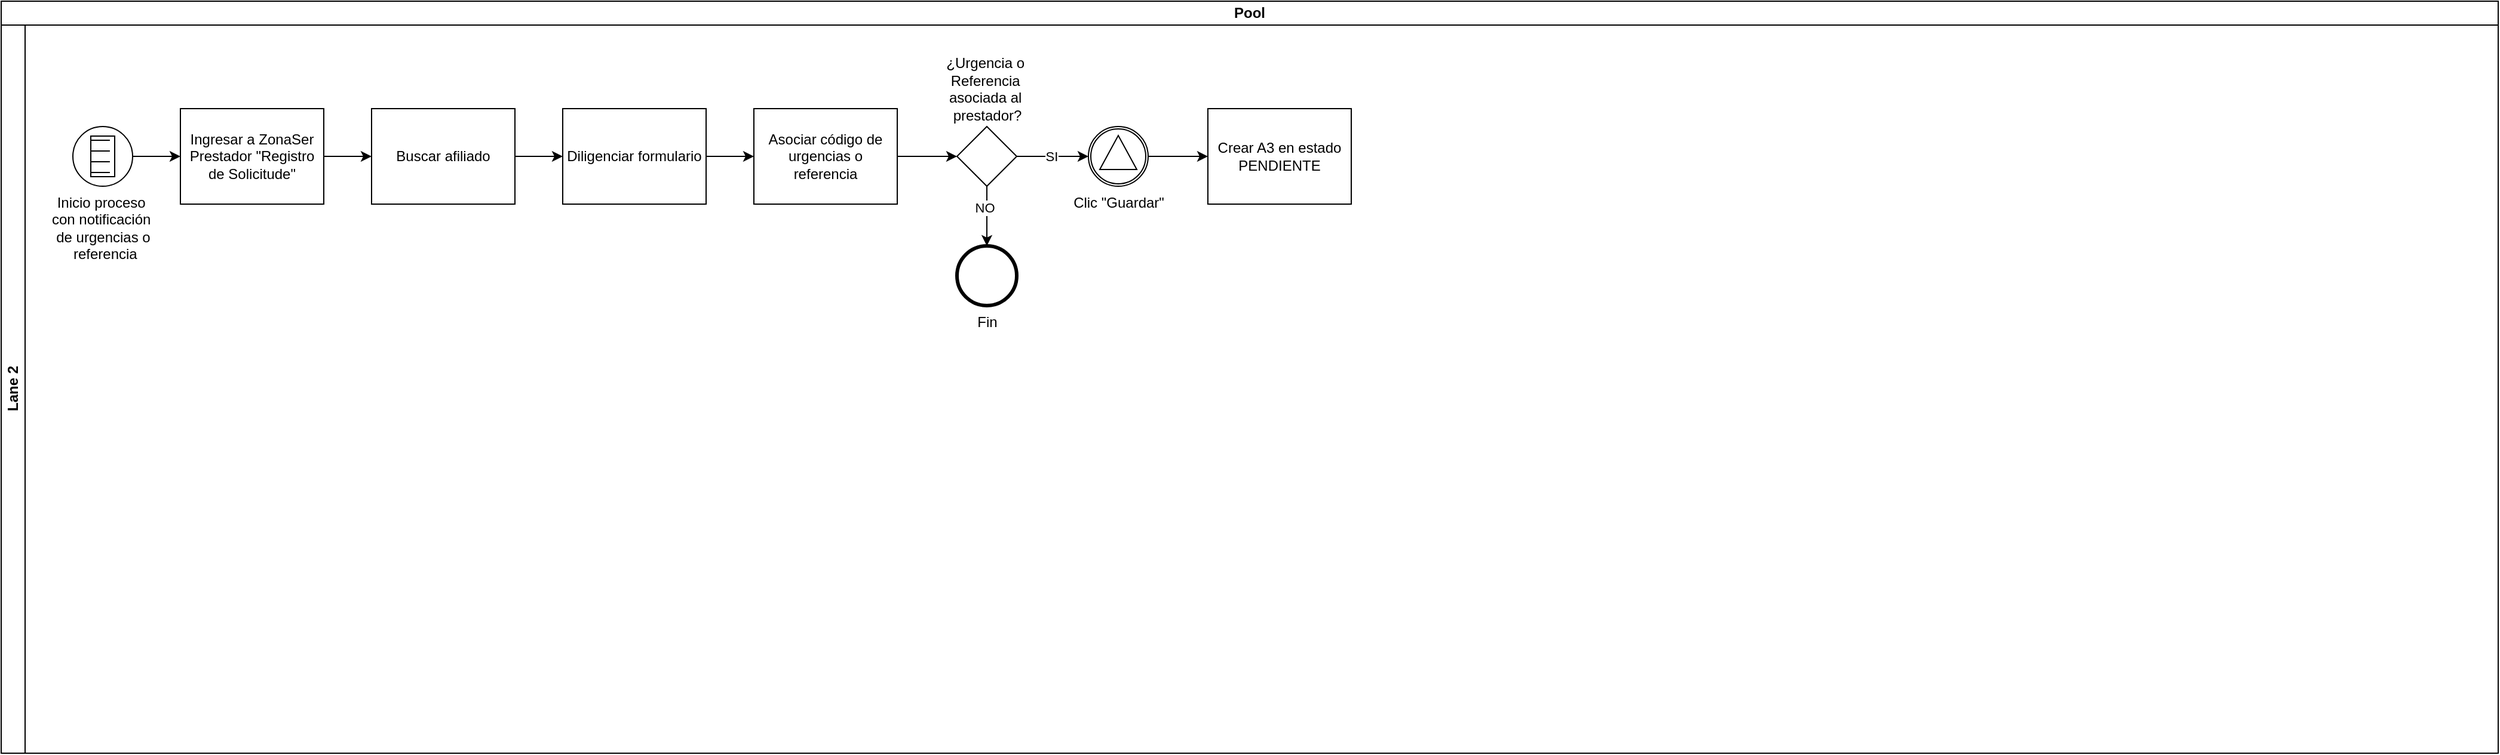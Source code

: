 <mxfile version="26.0.16">
  <diagram name="Página-1" id="IlgPHUIr30ymX8XfOESt">
    <mxGraphModel dx="1434" dy="746" grid="1" gridSize="10" guides="1" tooltips="1" connect="1" arrows="1" fold="1" page="1" pageScale="1" pageWidth="2910" pageHeight="1030" math="0" shadow="0">
      <root>
        <mxCell id="0" />
        <mxCell id="1" parent="0" />
        <mxCell id="atKFINVoUCp-cOblMxAU-1" value="Pool" style="swimlane;html=1;childLayout=stackLayout;resizeParent=1;resizeParentMax=0;horizontal=1;startSize=20;horizontalStack=0;whiteSpace=wrap;" vertex="1" parent="1">
          <mxGeometry x="70" y="60" width="2090" height="630" as="geometry" />
        </mxCell>
        <mxCell id="atKFINVoUCp-cOblMxAU-3" value="Lane 2" style="swimlane;html=1;startSize=20;horizontal=0;" vertex="1" parent="atKFINVoUCp-cOblMxAU-1">
          <mxGeometry y="20" width="2090" height="610" as="geometry" />
        </mxCell>
        <mxCell id="atKFINVoUCp-cOblMxAU-7" value="Inicio proceso&amp;nbsp;&lt;div&gt;con notificación&amp;nbsp;&lt;div&gt;de urgencias o&lt;/div&gt;&lt;div&gt;&amp;nbsp;referencia&lt;/div&gt;&lt;/div&gt;" style="points=[[0.145,0.145,0],[0.5,0,0],[0.855,0.145,0],[1,0.5,0],[0.855,0.855,0],[0.5,1,0],[0.145,0.855,0],[0,0.5,0]];shape=mxgraph.bpmn.event;html=1;verticalLabelPosition=bottom;labelBackgroundColor=#ffffff;verticalAlign=top;align=center;perimeter=ellipsePerimeter;outlineConnect=0;aspect=fixed;outline=standard;symbol=conditional;" vertex="1" parent="atKFINVoUCp-cOblMxAU-3">
          <mxGeometry x="60" y="85" width="50" height="50" as="geometry" />
        </mxCell>
        <mxCell id="atKFINVoUCp-cOblMxAU-9" value="Ingresar a ZonaSer Prestador &quot;Registro de Solicitude&quot;" style="points=[[0.25,0,0],[0.5,0,0],[0.75,0,0],[1,0.25,0],[1,0.5,0],[1,0.75,0],[0.75,1,0],[0.5,1,0],[0.25,1,0],[0,0.75,0],[0,0.5,0],[0,0.25,0]];shape=mxgraph.bpmn.task2;whiteSpace=wrap;rectStyle=rounded;size=10;html=1;container=1;expand=0;collapsible=0;taskMarker=user;" vertex="1" parent="atKFINVoUCp-cOblMxAU-3">
          <mxGeometry x="150" y="70" width="120" height="80" as="geometry" />
        </mxCell>
        <mxCell id="atKFINVoUCp-cOblMxAU-8" style="edgeStyle=orthogonalEdgeStyle;rounded=0;orthogonalLoop=1;jettySize=auto;html=1;" edge="1" parent="atKFINVoUCp-cOblMxAU-3" source="atKFINVoUCp-cOblMxAU-7" target="atKFINVoUCp-cOblMxAU-9">
          <mxGeometry relative="1" as="geometry">
            <mxPoint x="170" y="110" as="targetPoint" />
          </mxGeometry>
        </mxCell>
        <mxCell id="atKFINVoUCp-cOblMxAU-11" value="Buscar afiliado" style="points=[[0.25,0,0],[0.5,0,0],[0.75,0,0],[1,0.25,0],[1,0.5,0],[1,0.75,0],[0.75,1,0],[0.5,1,0],[0.25,1,0],[0,0.75,0],[0,0.5,0],[0,0.25,0]];shape=mxgraph.bpmn.task2;whiteSpace=wrap;rectStyle=rounded;size=10;html=1;container=1;expand=0;collapsible=0;taskMarker=user;" vertex="1" parent="atKFINVoUCp-cOblMxAU-3">
          <mxGeometry x="310" y="70" width="120" height="80" as="geometry" />
        </mxCell>
        <mxCell id="atKFINVoUCp-cOblMxAU-10" style="edgeStyle=orthogonalEdgeStyle;rounded=0;orthogonalLoop=1;jettySize=auto;html=1;" edge="1" parent="atKFINVoUCp-cOblMxAU-3" source="atKFINVoUCp-cOblMxAU-9" target="atKFINVoUCp-cOblMxAU-11">
          <mxGeometry relative="1" as="geometry">
            <mxPoint x="320" y="110" as="targetPoint" />
          </mxGeometry>
        </mxCell>
        <mxCell id="atKFINVoUCp-cOblMxAU-13" value="Diligenciar formulario" style="points=[[0.25,0,0],[0.5,0,0],[0.75,0,0],[1,0.25,0],[1,0.5,0],[1,0.75,0],[0.75,1,0],[0.5,1,0],[0.25,1,0],[0,0.75,0],[0,0.5,0],[0,0.25,0]];shape=mxgraph.bpmn.task2;whiteSpace=wrap;rectStyle=rounded;size=10;html=1;container=1;expand=0;collapsible=0;taskMarker=user;" vertex="1" parent="atKFINVoUCp-cOblMxAU-3">
          <mxGeometry x="470" y="70" width="120" height="80" as="geometry" />
        </mxCell>
        <mxCell id="atKFINVoUCp-cOblMxAU-12" style="edgeStyle=orthogonalEdgeStyle;rounded=0;orthogonalLoop=1;jettySize=auto;html=1;" edge="1" parent="atKFINVoUCp-cOblMxAU-3" source="atKFINVoUCp-cOblMxAU-11" target="atKFINVoUCp-cOblMxAU-13">
          <mxGeometry relative="1" as="geometry">
            <mxPoint x="490" y="110" as="targetPoint" />
          </mxGeometry>
        </mxCell>
        <mxCell id="atKFINVoUCp-cOblMxAU-17" style="edgeStyle=orthogonalEdgeStyle;rounded=0;orthogonalLoop=1;jettySize=auto;html=1;" edge="1" parent="atKFINVoUCp-cOblMxAU-3" source="atKFINVoUCp-cOblMxAU-15" target="atKFINVoUCp-cOblMxAU-16">
          <mxGeometry relative="1" as="geometry" />
        </mxCell>
        <mxCell id="atKFINVoUCp-cOblMxAU-15" value="Asociar código de urgencias o referencia" style="points=[[0.25,0,0],[0.5,0,0],[0.75,0,0],[1,0.25,0],[1,0.5,0],[1,0.75,0],[0.75,1,0],[0.5,1,0],[0.25,1,0],[0,0.75,0],[0,0.5,0],[0,0.25,0]];shape=mxgraph.bpmn.task2;whiteSpace=wrap;rectStyle=rounded;size=10;html=1;container=1;expand=0;collapsible=0;taskMarker=user;" vertex="1" parent="atKFINVoUCp-cOblMxAU-3">
          <mxGeometry x="630" y="70" width="120" height="80" as="geometry" />
        </mxCell>
        <mxCell id="atKFINVoUCp-cOblMxAU-14" style="edgeStyle=orthogonalEdgeStyle;rounded=0;orthogonalLoop=1;jettySize=auto;html=1;" edge="1" parent="atKFINVoUCp-cOblMxAU-3" source="atKFINVoUCp-cOblMxAU-13" target="atKFINVoUCp-cOblMxAU-15">
          <mxGeometry relative="1" as="geometry">
            <mxPoint x="630" y="110" as="targetPoint" />
          </mxGeometry>
        </mxCell>
        <mxCell id="atKFINVoUCp-cOblMxAU-16" value="¿Urgencia o&amp;nbsp;&lt;div&gt;Referencia&amp;nbsp;&lt;div&gt;asociada al&amp;nbsp;&lt;/div&gt;&lt;div&gt;prestador?&lt;/div&gt;&lt;/div&gt;" style="points=[[0.25,0.25,0],[0.5,0,0],[0.75,0.25,0],[1,0.5,0],[0.75,0.75,0],[0.5,1,0],[0.25,0.75,0],[0,0.5,0]];shape=mxgraph.bpmn.gateway2;html=1;verticalLabelPosition=top;labelBackgroundColor=#ffffff;verticalAlign=bottom;align=center;perimeter=rhombusPerimeter;outlineConnect=0;outline=none;symbol=none;labelPosition=center;" vertex="1" parent="atKFINVoUCp-cOblMxAU-3">
          <mxGeometry x="800" y="85" width="50" height="50" as="geometry" />
        </mxCell>
        <mxCell id="atKFINVoUCp-cOblMxAU-22" value="Crear A3 en estado PENDIENTE" style="points=[[0.25,0,0],[0.5,0,0],[0.75,0,0],[1,0.25,0],[1,0.5,0],[1,0.75,0],[0.75,1,0],[0.5,1,0],[0.25,1,0],[0,0.75,0],[0,0.5,0],[0,0.25,0]];shape=mxgraph.bpmn.task2;whiteSpace=wrap;rectStyle=rounded;size=10;html=1;container=1;expand=0;collapsible=0;taskMarker=script;" vertex="1" parent="atKFINVoUCp-cOblMxAU-3">
          <mxGeometry x="1010" y="70" width="120" height="80" as="geometry" />
        </mxCell>
        <mxCell id="atKFINVoUCp-cOblMxAU-25" style="edgeStyle=orthogonalEdgeStyle;rounded=0;orthogonalLoop=1;jettySize=auto;html=1;" edge="1" parent="atKFINVoUCp-cOblMxAU-3" source="atKFINVoUCp-cOblMxAU-24" target="atKFINVoUCp-cOblMxAU-22">
          <mxGeometry relative="1" as="geometry" />
        </mxCell>
        <mxCell id="atKFINVoUCp-cOblMxAU-24" value="Clic &quot;Guardar&quot;" style="points=[[0.145,0.145,0],[0.5,0,0],[0.855,0.145,0],[1,0.5,0],[0.855,0.855,0],[0.5,1,0],[0.145,0.855,0],[0,0.5,0]];shape=mxgraph.bpmn.event;html=1;verticalLabelPosition=bottom;labelBackgroundColor=#ffffff;verticalAlign=top;align=center;perimeter=ellipsePerimeter;outlineConnect=0;aspect=fixed;outline=catching;symbol=signal;" vertex="1" parent="atKFINVoUCp-cOblMxAU-3">
          <mxGeometry x="910" y="85" width="50" height="50" as="geometry" />
        </mxCell>
        <mxCell id="atKFINVoUCp-cOblMxAU-21" style="edgeStyle=orthogonalEdgeStyle;rounded=0;orthogonalLoop=1;jettySize=auto;html=1;entryX=0;entryY=0.5;entryDx=0;entryDy=0;entryPerimeter=0;" edge="1" parent="atKFINVoUCp-cOblMxAU-3" source="atKFINVoUCp-cOblMxAU-16" target="atKFINVoUCp-cOblMxAU-24">
          <mxGeometry relative="1" as="geometry">
            <mxPoint x="940" y="110" as="targetPoint" />
          </mxGeometry>
        </mxCell>
        <mxCell id="atKFINVoUCp-cOblMxAU-23" value="SI" style="edgeLabel;html=1;align=center;verticalAlign=middle;resizable=0;points=[];" vertex="1" connectable="0" parent="atKFINVoUCp-cOblMxAU-21">
          <mxGeometry x="-0.04" relative="1" as="geometry">
            <mxPoint as="offset" />
          </mxGeometry>
        </mxCell>
        <mxCell id="atKFINVoUCp-cOblMxAU-19" value="Fin" style="points=[[0.145,0.145,0],[0.5,0,0],[0.855,0.145,0],[1,0.5,0],[0.855,0.855,0],[0.5,1,0],[0.145,0.855,0],[0,0.5,0]];shape=mxgraph.bpmn.event;html=1;verticalLabelPosition=bottom;labelBackgroundColor=#ffffff;verticalAlign=top;align=center;perimeter=ellipsePerimeter;outlineConnect=0;aspect=fixed;outline=end;symbol=terminate2;" vertex="1" parent="1">
          <mxGeometry x="870" y="265" width="50" height="50" as="geometry" />
        </mxCell>
        <mxCell id="atKFINVoUCp-cOblMxAU-18" style="edgeStyle=orthogonalEdgeStyle;rounded=0;orthogonalLoop=1;jettySize=auto;html=1;" edge="1" parent="1" source="atKFINVoUCp-cOblMxAU-16" target="atKFINVoUCp-cOblMxAU-19">
          <mxGeometry relative="1" as="geometry">
            <mxPoint x="895" y="290" as="targetPoint" />
          </mxGeometry>
        </mxCell>
        <mxCell id="atKFINVoUCp-cOblMxAU-20" value="NO" style="edgeLabel;html=1;align=center;verticalAlign=middle;resizable=0;points=[];" vertex="1" connectable="0" parent="atKFINVoUCp-cOblMxAU-18">
          <mxGeometry x="-0.28" y="-2" relative="1" as="geometry">
            <mxPoint as="offset" />
          </mxGeometry>
        </mxCell>
      </root>
    </mxGraphModel>
  </diagram>
</mxfile>

